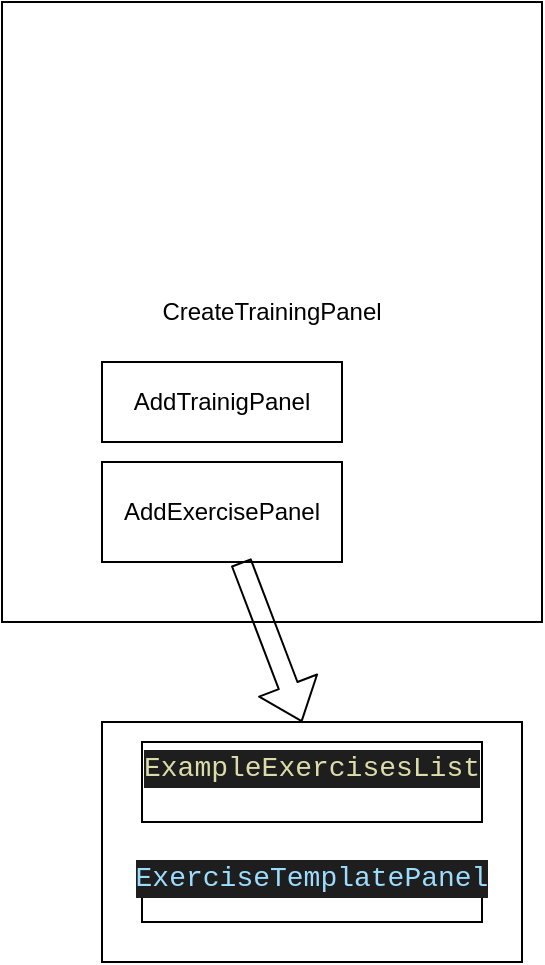 <mxfile>
    <diagram id="HWlNsQmwYPYgtrtkjsxz" name="Page-1">
        <mxGraphModel dx="323" dy="528" grid="1" gridSize="10" guides="1" tooltips="1" connect="1" arrows="1" fold="1" page="1" pageScale="1" pageWidth="850" pageHeight="1100" math="0" shadow="0">
            <root>
                <mxCell id="0"/>
                <mxCell id="1" parent="0"/>
                <mxCell id="2" value="CreateTrainingPanel" style="rounded=0;whiteSpace=wrap;html=1;" vertex="1" parent="1">
                    <mxGeometry x="60" y="90" width="270" height="310" as="geometry"/>
                </mxCell>
                <mxCell id="3" value="AddTrainigPanel" style="rounded=0;whiteSpace=wrap;html=1;" vertex="1" parent="1">
                    <mxGeometry x="110" y="270" width="120" height="40" as="geometry"/>
                </mxCell>
                <mxCell id="4" value="AddExercisePanel" style="rounded=0;whiteSpace=wrap;html=1;" vertex="1" parent="1">
                    <mxGeometry x="110" y="320" width="120" height="50" as="geometry"/>
                </mxCell>
                <mxCell id="5" value="" style="shape=flexArrow;endArrow=classic;html=1;" edge="1" parent="1" source="4">
                    <mxGeometry width="50" height="50" relative="1" as="geometry">
                        <mxPoint x="145" y="380" as="sourcePoint"/>
                        <mxPoint x="210" y="450" as="targetPoint"/>
                    </mxGeometry>
                </mxCell>
                <mxCell id="7" value="" style="rounded=0;whiteSpace=wrap;html=1;" vertex="1" parent="1">
                    <mxGeometry x="110" y="450" width="210" height="120" as="geometry"/>
                </mxCell>
                <mxCell id="8" value="&#xa;&lt;div style=&quot;color: #d4d4d4;background-color: #1e1e1e;font-family: Consolas, &#39;Courier New&#39;, monospace;font-weight: normal;font-size: 14px;line-height: 19px;white-space: pre;&quot;&gt;&lt;div&gt;&lt;span style=&quot;color: #dcdcaa;&quot;&gt;ExampleExercisesList&lt;/span&gt;&lt;/div&gt;&lt;/div&gt;&#xa;&#xa;" style="rounded=0;whiteSpace=wrap;html=1;" vertex="1" parent="1">
                    <mxGeometry x="130" y="460" width="170" height="40" as="geometry"/>
                </mxCell>
                <mxCell id="9" value="&#xa;&lt;div style=&quot;color: #d4d4d4;background-color: #1e1e1e;font-family: Consolas, &#39;Courier New&#39;, monospace;font-weight: normal;font-size: 14px;line-height: 19px;white-space: pre;&quot;&gt;&lt;div&gt;&lt;span style=&quot;color: #9cdcfe;&quot;&gt;ExerciseTemplatePanel&lt;/span&gt;&lt;/div&gt;&lt;/div&gt;&#xa;&#xa;" style="rounded=0;whiteSpace=wrap;html=1;" vertex="1" parent="1">
                    <mxGeometry x="130" y="520" width="170" height="30" as="geometry"/>
                </mxCell>
            </root>
        </mxGraphModel>
    </diagram>
</mxfile>
